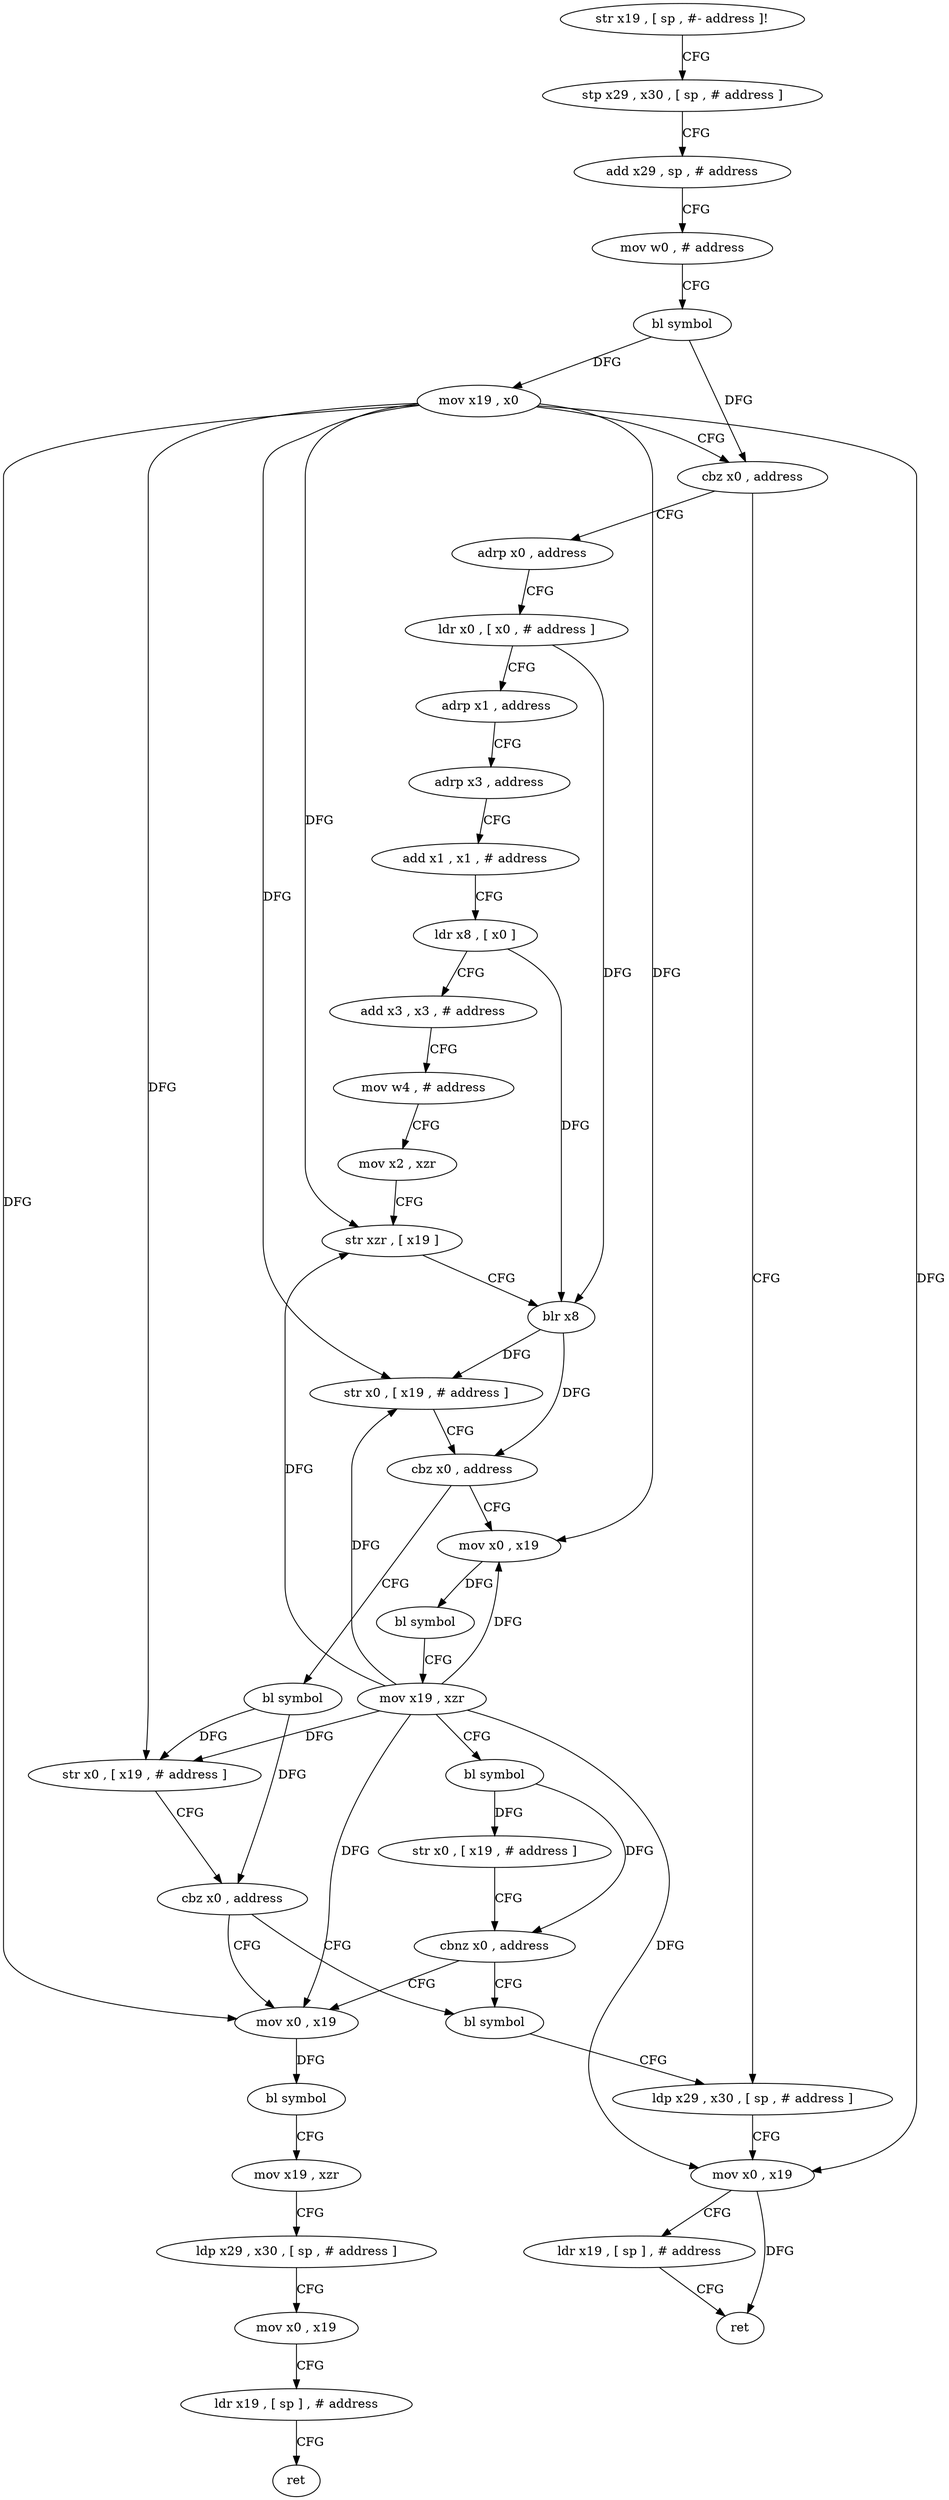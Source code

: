 digraph "func" {
"87384" [label = "str x19 , [ sp , #- address ]!" ]
"87388" [label = "stp x29 , x30 , [ sp , # address ]" ]
"87392" [label = "add x29 , sp , # address" ]
"87396" [label = "mov w0 , # address" ]
"87400" [label = "bl symbol" ]
"87404" [label = "mov x19 , x0" ]
"87408" [label = "cbz x0 , address" ]
"87480" [label = "ldp x29 , x30 , [ sp , # address ]" ]
"87412" [label = "adrp x0 , address" ]
"87484" [label = "mov x0 , x19" ]
"87488" [label = "ldr x19 , [ sp ] , # address" ]
"87492" [label = "ret" ]
"87416" [label = "ldr x0 , [ x0 , # address ]" ]
"87420" [label = "adrp x1 , address" ]
"87424" [label = "adrp x3 , address" ]
"87428" [label = "add x1 , x1 , # address" ]
"87432" [label = "ldr x8 , [ x0 ]" ]
"87436" [label = "add x3 , x3 , # address" ]
"87440" [label = "mov w4 , # address" ]
"87444" [label = "mov x2 , xzr" ]
"87448" [label = "str xzr , [ x19 ]" ]
"87452" [label = "blr x8" ]
"87456" [label = "str x0 , [ x19 , # address ]" ]
"87460" [label = "cbz x0 , address" ]
"87496" [label = "mov x0 , x19" ]
"87464" [label = "bl symbol" ]
"87500" [label = "bl symbol" ]
"87504" [label = "mov x19 , xzr" ]
"87508" [label = "bl symbol" ]
"87512" [label = "str x0 , [ x19 , # address ]" ]
"87516" [label = "cbnz x0 , address" ]
"87476" [label = "bl symbol" ]
"87520" [label = "mov x0 , x19" ]
"87468" [label = "str x0 , [ x19 , # address ]" ]
"87472" [label = "cbz x0 , address" ]
"87524" [label = "bl symbol" ]
"87528" [label = "mov x19 , xzr" ]
"87532" [label = "ldp x29 , x30 , [ sp , # address ]" ]
"87536" [label = "mov x0 , x19" ]
"87540" [label = "ldr x19 , [ sp ] , # address" ]
"87544" [label = "ret" ]
"87384" -> "87388" [ label = "CFG" ]
"87388" -> "87392" [ label = "CFG" ]
"87392" -> "87396" [ label = "CFG" ]
"87396" -> "87400" [ label = "CFG" ]
"87400" -> "87404" [ label = "DFG" ]
"87400" -> "87408" [ label = "DFG" ]
"87404" -> "87408" [ label = "CFG" ]
"87404" -> "87484" [ label = "DFG" ]
"87404" -> "87448" [ label = "DFG" ]
"87404" -> "87456" [ label = "DFG" ]
"87404" -> "87496" [ label = "DFG" ]
"87404" -> "87468" [ label = "DFG" ]
"87404" -> "87520" [ label = "DFG" ]
"87408" -> "87480" [ label = "CFG" ]
"87408" -> "87412" [ label = "CFG" ]
"87480" -> "87484" [ label = "CFG" ]
"87412" -> "87416" [ label = "CFG" ]
"87484" -> "87488" [ label = "CFG" ]
"87484" -> "87492" [ label = "DFG" ]
"87488" -> "87492" [ label = "CFG" ]
"87416" -> "87420" [ label = "CFG" ]
"87416" -> "87452" [ label = "DFG" ]
"87420" -> "87424" [ label = "CFG" ]
"87424" -> "87428" [ label = "CFG" ]
"87428" -> "87432" [ label = "CFG" ]
"87432" -> "87436" [ label = "CFG" ]
"87432" -> "87452" [ label = "DFG" ]
"87436" -> "87440" [ label = "CFG" ]
"87440" -> "87444" [ label = "CFG" ]
"87444" -> "87448" [ label = "CFG" ]
"87448" -> "87452" [ label = "CFG" ]
"87452" -> "87456" [ label = "DFG" ]
"87452" -> "87460" [ label = "DFG" ]
"87456" -> "87460" [ label = "CFG" ]
"87460" -> "87496" [ label = "CFG" ]
"87460" -> "87464" [ label = "CFG" ]
"87496" -> "87500" [ label = "DFG" ]
"87464" -> "87468" [ label = "DFG" ]
"87464" -> "87472" [ label = "DFG" ]
"87500" -> "87504" [ label = "CFG" ]
"87504" -> "87508" [ label = "CFG" ]
"87504" -> "87484" [ label = "DFG" ]
"87504" -> "87448" [ label = "DFG" ]
"87504" -> "87496" [ label = "DFG" ]
"87504" -> "87456" [ label = "DFG" ]
"87504" -> "87468" [ label = "DFG" ]
"87504" -> "87520" [ label = "DFG" ]
"87508" -> "87512" [ label = "DFG" ]
"87508" -> "87516" [ label = "DFG" ]
"87512" -> "87516" [ label = "CFG" ]
"87516" -> "87476" [ label = "CFG" ]
"87516" -> "87520" [ label = "CFG" ]
"87476" -> "87480" [ label = "CFG" ]
"87520" -> "87524" [ label = "DFG" ]
"87468" -> "87472" [ label = "CFG" ]
"87472" -> "87520" [ label = "CFG" ]
"87472" -> "87476" [ label = "CFG" ]
"87524" -> "87528" [ label = "CFG" ]
"87528" -> "87532" [ label = "CFG" ]
"87532" -> "87536" [ label = "CFG" ]
"87536" -> "87540" [ label = "CFG" ]
"87540" -> "87544" [ label = "CFG" ]
}
